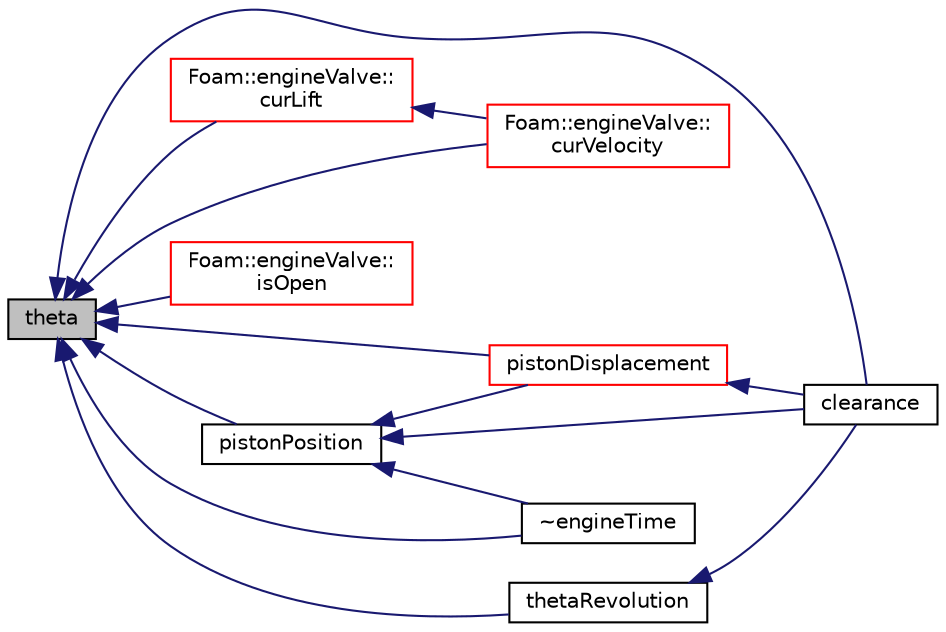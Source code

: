 digraph "theta"
{
  bgcolor="transparent";
  edge [fontname="Helvetica",fontsize="10",labelfontname="Helvetica",labelfontsize="10"];
  node [fontname="Helvetica",fontsize="10",shape=record];
  rankdir="LR";
  Node1 [label="theta",height=0.2,width=0.4,color="black", fillcolor="grey75", style="filled", fontcolor="black"];
  Node1 -> Node2 [dir="back",color="midnightblue",fontsize="10",style="solid",fontname="Helvetica"];
  Node2 [label="clearance",height=0.2,width=0.4,color="black",URL="$a00650.html#a71580af4559681603e29888cdcbbbe45",tooltip="Return the engines clearance-gap. "];
  Node1 -> Node3 [dir="back",color="midnightblue",fontsize="10",style="solid",fontname="Helvetica"];
  Node3 [label="Foam::engineValve::\lcurLift",height=0.2,width=0.4,color="red",URL="$a00651.html#ac079701719b1a0a44c1d2c128a5a93a8",tooltip="Return current lift. "];
  Node3 -> Node4 [dir="back",color="midnightblue",fontsize="10",style="solid",fontname="Helvetica"];
  Node4 [label="Foam::engineValve::\lcurVelocity",height=0.2,width=0.4,color="red",URL="$a00651.html#a8dea9e4bc40c71f8fc489e4a03e60079",tooltip="Return valve velocity for current time-step. "];
  Node1 -> Node4 [dir="back",color="midnightblue",fontsize="10",style="solid",fontname="Helvetica"];
  Node1 -> Node5 [dir="back",color="midnightblue",fontsize="10",style="solid",fontname="Helvetica"];
  Node5 [label="Foam::engineValve::\lisOpen",height=0.2,width=0.4,color="red",URL="$a00651.html#a3c7351cec1380d07f9e4b3ec96b2b1ff",tooltip="Is the valve open? "];
  Node1 -> Node6 [dir="back",color="midnightblue",fontsize="10",style="solid",fontname="Helvetica"];
  Node6 [label="pistonDisplacement",height=0.2,width=0.4,color="red",URL="$a00650.html#a146d410b4e4ec5d2e117e05e899bf28d",tooltip="Return piston displacement for current time step. "];
  Node6 -> Node2 [dir="back",color="midnightblue",fontsize="10",style="solid",fontname="Helvetica"];
  Node1 -> Node7 [dir="back",color="midnightblue",fontsize="10",style="solid",fontname="Helvetica"];
  Node7 [label="pistonPosition",height=0.2,width=0.4,color="black",URL="$a00650.html#aa7bb0d7e87544b0627ec7b1f78c697aa",tooltip="Return current piston position. "];
  Node7 -> Node6 [dir="back",color="midnightblue",fontsize="10",style="solid",fontname="Helvetica"];
  Node7 -> Node8 [dir="back",color="midnightblue",fontsize="10",style="solid",fontname="Helvetica"];
  Node8 [label="~engineTime",height=0.2,width=0.4,color="black",URL="$a00650.html#a0461cd2cfe766d8934a65bab839bdbe5",tooltip="Destructor. "];
  Node7 -> Node2 [dir="back",color="midnightblue",fontsize="10",style="solid",fontname="Helvetica"];
  Node1 -> Node9 [dir="back",color="midnightblue",fontsize="10",style="solid",fontname="Helvetica"];
  Node9 [label="thetaRevolution",height=0.2,width=0.4,color="black",URL="$a00650.html#af89bbb62cd9aaca3471834111e0cbfb2",tooltip="Return current crank-angle translated to a single revolution. "];
  Node9 -> Node2 [dir="back",color="midnightblue",fontsize="10",style="solid",fontname="Helvetica"];
  Node1 -> Node8 [dir="back",color="midnightblue",fontsize="10",style="solid",fontname="Helvetica"];
}
